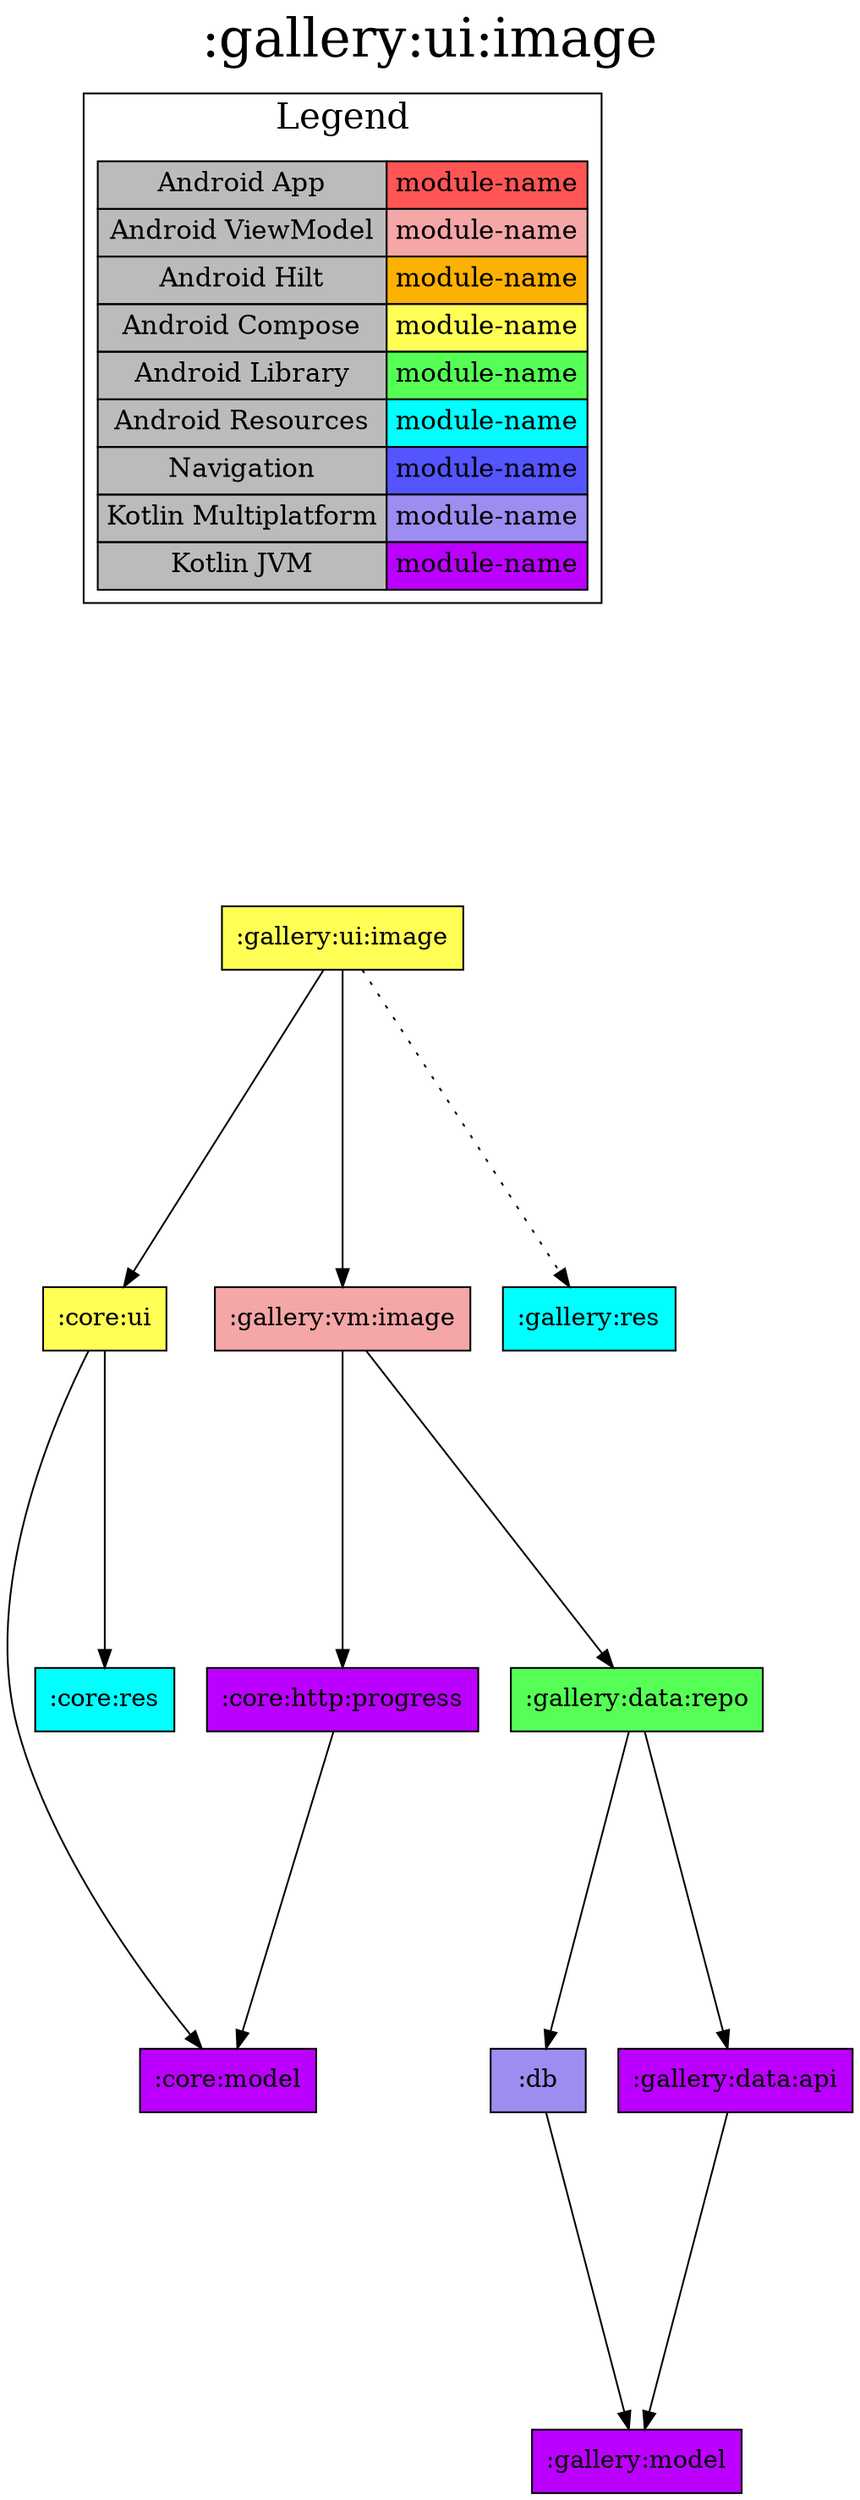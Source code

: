 digraph {
edge ["dir"="forward"]
graph ["dpi"="100","label"=":gallery:ui:image","labelloc"="t","fontsize"="30","ranksep"="2.5","rankdir"="TB"]
node ["style"="filled"]
":gallery:ui:image" ["fillcolor"="#FFFF55","shape"="box"]
":core:ui" ["fillcolor"="#FFFF55","shape"="box"]
":core:model" ["fillcolor"="#BB00FF","shape"="box"]
":core:res" ["fillcolor"="#00FFFF","shape"="box"]
":gallery:vm:image" ["fillcolor"="#F5A6A6","shape"="box"]
":core:http:progress" ["fillcolor"="#BB00FF","shape"="box"]
":gallery:data:repo" ["fillcolor"="#55FF55","shape"="box"]
":db" ["fillcolor"="#9D8DF1","shape"="box"]
":gallery:model" ["fillcolor"="#BB00FF","shape"="box"]
":gallery:data:api" ["fillcolor"="#BB00FF","shape"="box"]
":gallery:res" ["fillcolor"="#00FFFF","shape"="box"]
{
edge ["dir"="none"]
graph ["rank"="same"]
}
":gallery:ui:image" -> ":core:ui"
":gallery:ui:image" -> ":gallery:vm:image"
":gallery:ui:image" -> ":gallery:res" ["style"="dotted"]
":core:ui" -> ":core:model"
":core:ui" -> ":core:res"
":gallery:vm:image" -> ":core:http:progress"
":gallery:vm:image" -> ":gallery:data:repo"
":core:http:progress" -> ":core:model"
":gallery:data:repo" -> ":db"
":gallery:data:repo" -> ":gallery:data:api"
":db" -> ":gallery:model"
":gallery:data:api" -> ":gallery:model"
subgraph "cluster_legend" {
edge ["dir"="none"]
graph ["label"="Legend","fontsize"="20"]
"Legend" ["style"="filled","fillcolor"="#bbbbbb","shape"="none","margin"="0","fontsize"="15","label"=<
<TABLE BORDER="0" CELLBORDER="1" CELLSPACING="0" CELLPADDING="4">
<TR><TD>Android App</TD><TD BGCOLOR="#FF5555">module-name</TD></TR>
<TR><TD>Android ViewModel</TD><TD BGCOLOR="#F5A6A6">module-name</TD></TR>
<TR><TD>Android Hilt</TD><TD BGCOLOR="#FCB103">module-name</TD></TR>
<TR><TD>Android Compose</TD><TD BGCOLOR="#FFFF55">module-name</TD></TR>
<TR><TD>Android Library</TD><TD BGCOLOR="#55FF55">module-name</TD></TR>
<TR><TD>Android Resources</TD><TD BGCOLOR="#00FFFF">module-name</TD></TR>
<TR><TD>Navigation</TD><TD BGCOLOR="#5555FF">module-name</TD></TR>
<TR><TD>Kotlin Multiplatform</TD><TD BGCOLOR="#9D8DF1">module-name</TD></TR>
<TR><TD>Kotlin JVM</TD><TD BGCOLOR="#BB00FF">module-name</TD></TR>
</TABLE>
>]
} -> ":gallery:ui:image" ["style"="invis"]
}